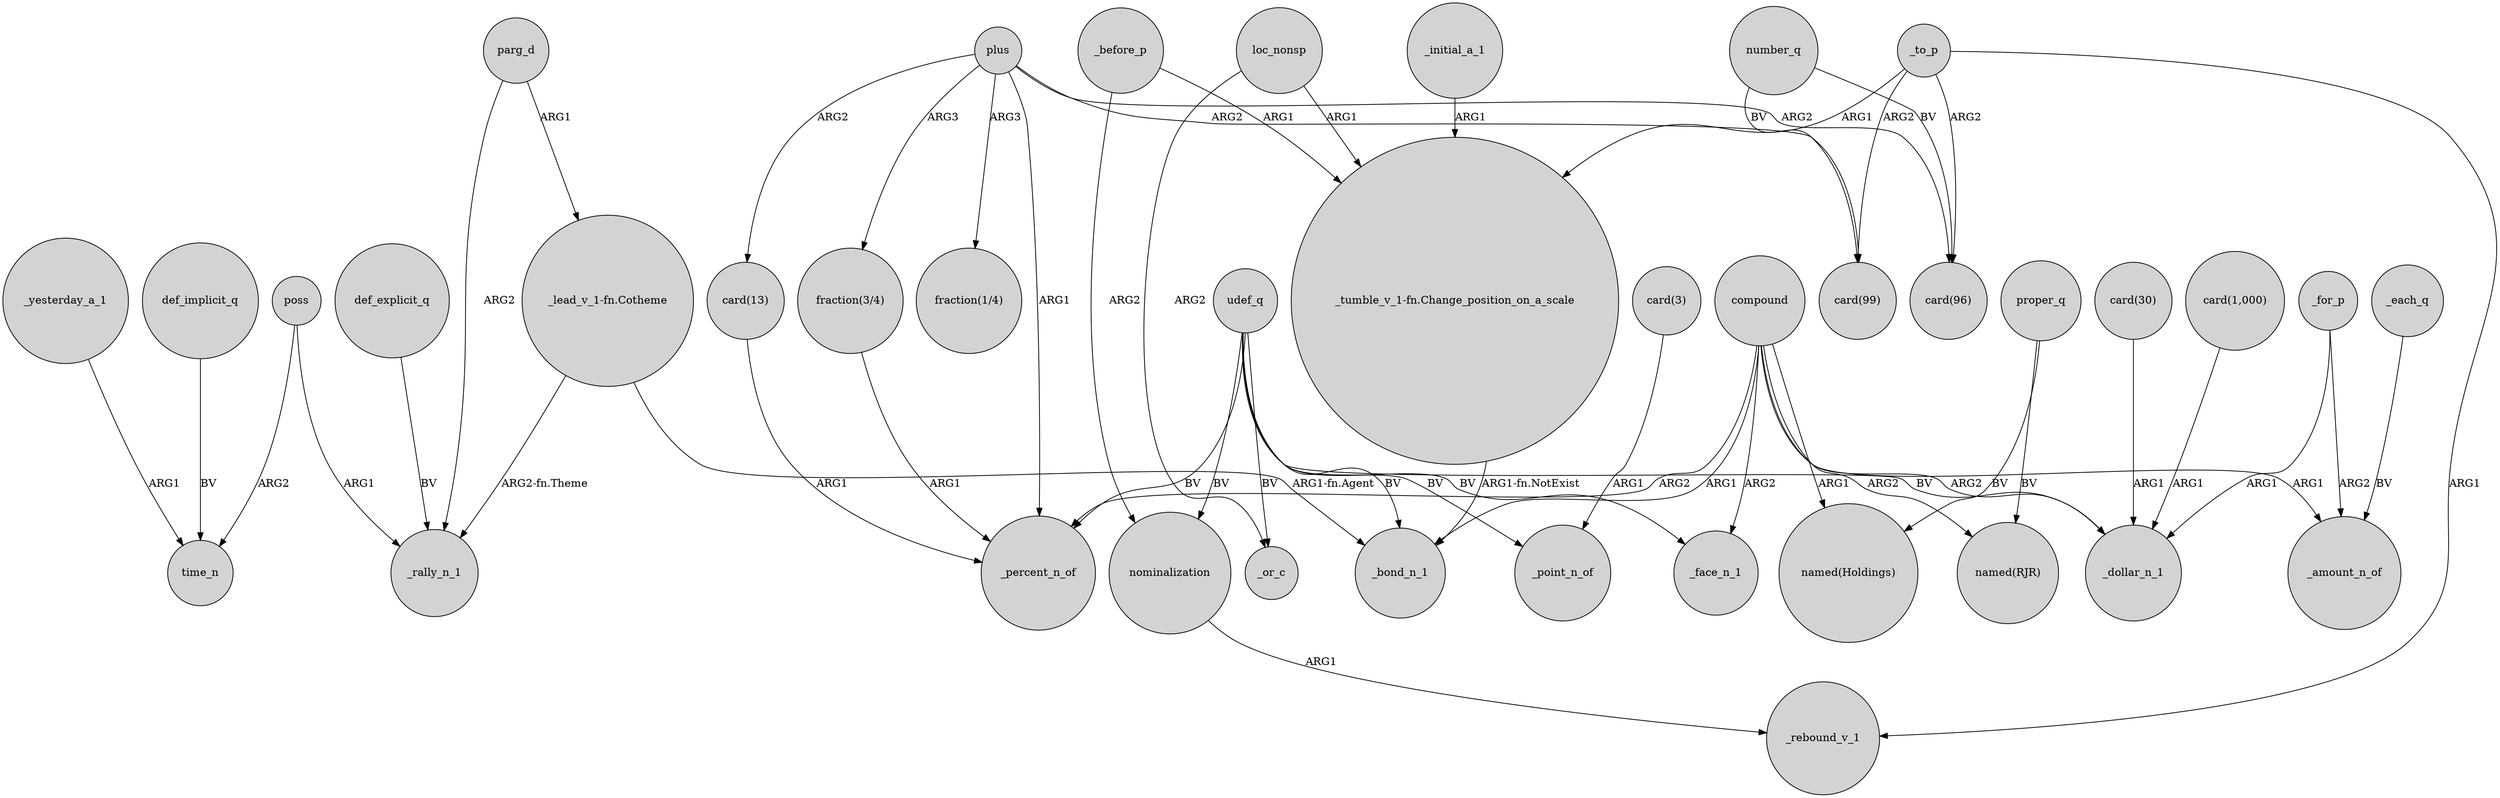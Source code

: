 digraph {
	node [shape=circle style=filled]
	_yesterday_a_1 -> time_n [label=ARG1]
	poss -> _rally_n_1 [label=ARG1]
	loc_nonsp -> "_tumble_v_1-fn.Change_position_on_a_scale" [label=ARG1]
	udef_q -> _face_n_1 [label=BV]
	plus -> "fraction(1/4)" [label=ARG3]
	parg_d -> "_lead_v_1-fn.Cotheme" [label=ARG1]
	proper_q -> "named(Holdings)" [label=BV]
	"card(30)" -> _dollar_n_1 [label=ARG1]
	nominalization -> _rebound_v_1 [label=ARG1]
	compound -> _face_n_1 [label=ARG2]
	number_q -> "card(96)" [label=BV]
	proper_q -> "named(RJR)" [label=BV]
	_initial_a_1 -> "_tumble_v_1-fn.Change_position_on_a_scale" [label=ARG1]
	number_q -> "card(99)" [label=BV]
	compound -> _bond_n_1 [label=ARG1]
	parg_d -> _rally_n_1 [label=ARG2]
	"_tumble_v_1-fn.Change_position_on_a_scale" -> _bond_n_1 [label="ARG1-fn.NotExist"]
	_each_q -> _amount_n_of [label=BV]
	_to_p -> _rebound_v_1 [label=ARG1]
	plus -> _percent_n_of [label=ARG1]
	poss -> time_n [label=ARG2]
	_before_p -> nominalization [label=ARG2]
	udef_q -> _or_c [label=BV]
	compound -> _percent_n_of [label=ARG2]
	plus -> "card(96)" [label=ARG2]
	def_explicit_q -> _rally_n_1 [label=BV]
	compound -> "named(RJR)" [label=ARG2]
	"card(1,000)" -> _dollar_n_1 [label=ARG1]
	udef_q -> _bond_n_1 [label=BV]
	compound -> _amount_n_of [label=ARG1]
	_to_p -> "_tumble_v_1-fn.Change_position_on_a_scale" [label=ARG1]
	"_lead_v_1-fn.Cotheme" -> _rally_n_1 [label="ARG2-fn.Theme"]
	_for_p -> _dollar_n_1 [label=ARG1]
	plus -> "card(99)" [label=ARG2]
	udef_q -> nominalization [label=BV]
	_before_p -> "_tumble_v_1-fn.Change_position_on_a_scale" [label=ARG1]
	"_lead_v_1-fn.Cotheme" -> _bond_n_1 [label="ARG1-fn.Agent"]
	"card(3)" -> _point_n_of [label=ARG1]
	_for_p -> _amount_n_of [label=ARG2]
	"card(13)" -> _percent_n_of [label=ARG1]
	plus -> "card(13)" [label=ARG2]
	udef_q -> _percent_n_of [label=BV]
	"fraction(3/4)" -> _percent_n_of [label=ARG1]
	compound -> _dollar_n_1 [label=ARG2]
	loc_nonsp -> _or_c [label=ARG2]
	_to_p -> "card(96)" [label=ARG2]
	_to_p -> "card(99)" [label=ARG2]
	udef_q -> _dollar_n_1 [label=BV]
	def_implicit_q -> time_n [label=BV]
	udef_q -> _point_n_of [label=BV]
	compound -> "named(Holdings)" [label=ARG1]
	plus -> "fraction(3/4)" [label=ARG3]
}

